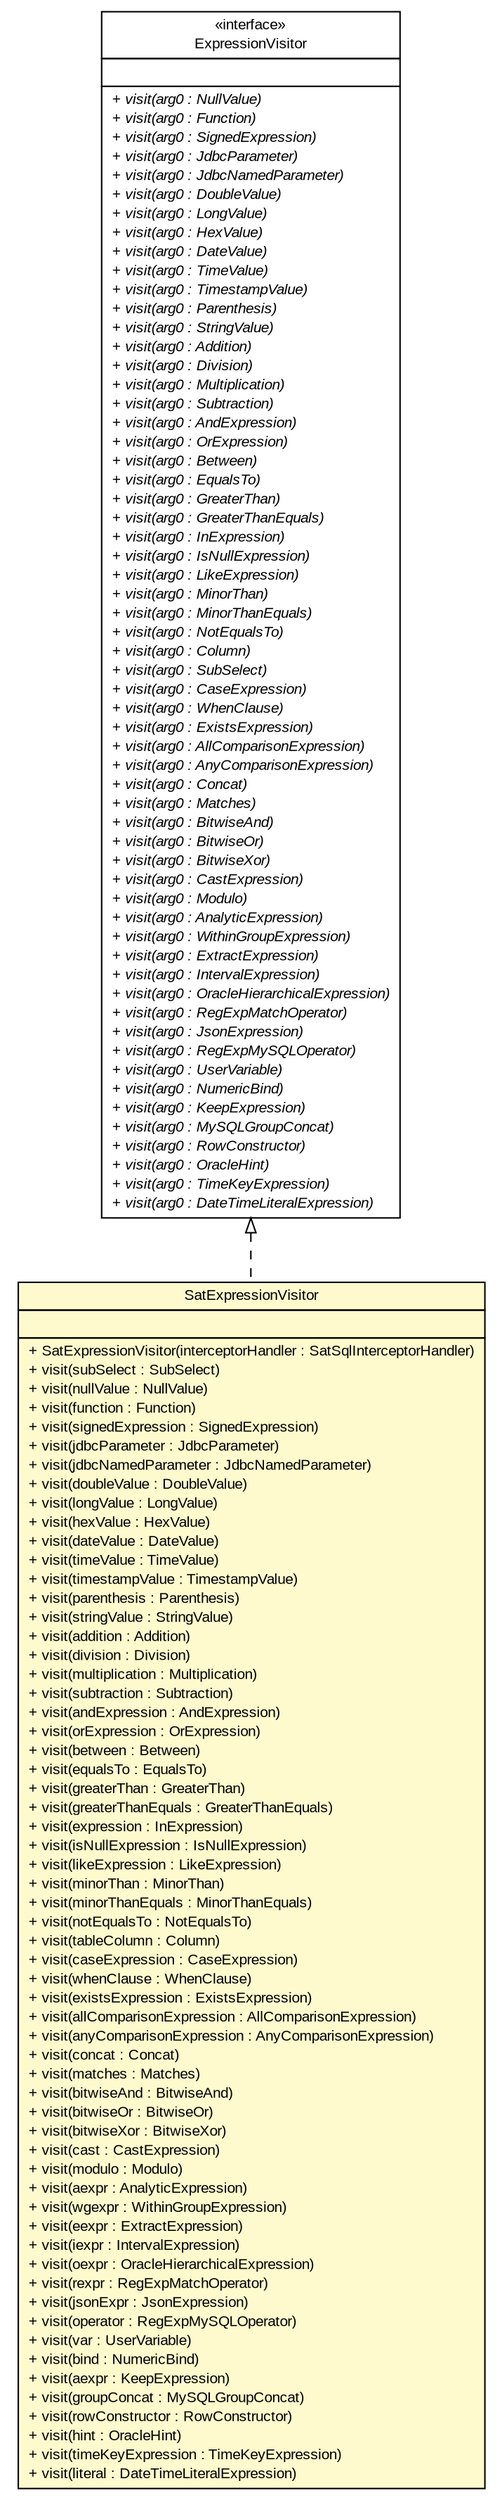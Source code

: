#!/usr/local/bin/dot
#
# Class diagram 
# Generated by UMLGraph version R5_6 (http://www.umlgraph.org/)
#

digraph G {
	edge [fontname="arial",fontsize=10,labelfontname="arial",labelfontsize=10];
	node [fontname="arial",fontsize=10,shape=plaintext];
	nodesep=0.25;
	ranksep=0.5;
	// br.gov.to.sefaz.persistence.satquery.parser.jsql.visitor.SatExpressionVisitor
	c15658 [label=<<table title="br.gov.to.sefaz.persistence.satquery.parser.jsql.visitor.SatExpressionVisitor" border="0" cellborder="1" cellspacing="0" cellpadding="2" port="p" bgcolor="lemonChiffon" href="./SatExpressionVisitor.html">
		<tr><td><table border="0" cellspacing="0" cellpadding="1">
<tr><td align="center" balign="center"> SatExpressionVisitor </td></tr>
		</table></td></tr>
		<tr><td><table border="0" cellspacing="0" cellpadding="1">
<tr><td align="left" balign="left">  </td></tr>
		</table></td></tr>
		<tr><td><table border="0" cellspacing="0" cellpadding="1">
<tr><td align="left" balign="left"> + SatExpressionVisitor(interceptorHandler : SatSqlInterceptorHandler) </td></tr>
<tr><td align="left" balign="left"> + visit(subSelect : SubSelect) </td></tr>
<tr><td align="left" balign="left"> + visit(nullValue : NullValue) </td></tr>
<tr><td align="left" balign="left"> + visit(function : Function) </td></tr>
<tr><td align="left" balign="left"> + visit(signedExpression : SignedExpression) </td></tr>
<tr><td align="left" balign="left"> + visit(jdbcParameter : JdbcParameter) </td></tr>
<tr><td align="left" balign="left"> + visit(jdbcNamedParameter : JdbcNamedParameter) </td></tr>
<tr><td align="left" balign="left"> + visit(doubleValue : DoubleValue) </td></tr>
<tr><td align="left" balign="left"> + visit(longValue : LongValue) </td></tr>
<tr><td align="left" balign="left"> + visit(hexValue : HexValue) </td></tr>
<tr><td align="left" balign="left"> + visit(dateValue : DateValue) </td></tr>
<tr><td align="left" balign="left"> + visit(timeValue : TimeValue) </td></tr>
<tr><td align="left" balign="left"> + visit(timestampValue : TimestampValue) </td></tr>
<tr><td align="left" balign="left"> + visit(parenthesis : Parenthesis) </td></tr>
<tr><td align="left" balign="left"> + visit(stringValue : StringValue) </td></tr>
<tr><td align="left" balign="left"> + visit(addition : Addition) </td></tr>
<tr><td align="left" balign="left"> + visit(division : Division) </td></tr>
<tr><td align="left" balign="left"> + visit(multiplication : Multiplication) </td></tr>
<tr><td align="left" balign="left"> + visit(subtraction : Subtraction) </td></tr>
<tr><td align="left" balign="left"> + visit(andExpression : AndExpression) </td></tr>
<tr><td align="left" balign="left"> + visit(orExpression : OrExpression) </td></tr>
<tr><td align="left" balign="left"> + visit(between : Between) </td></tr>
<tr><td align="left" balign="left"> + visit(equalsTo : EqualsTo) </td></tr>
<tr><td align="left" balign="left"> + visit(greaterThan : GreaterThan) </td></tr>
<tr><td align="left" balign="left"> + visit(greaterThanEquals : GreaterThanEquals) </td></tr>
<tr><td align="left" balign="left"> + visit(expression : InExpression) </td></tr>
<tr><td align="left" balign="left"> + visit(isNullExpression : IsNullExpression) </td></tr>
<tr><td align="left" balign="left"> + visit(likeExpression : LikeExpression) </td></tr>
<tr><td align="left" balign="left"> + visit(minorThan : MinorThan) </td></tr>
<tr><td align="left" balign="left"> + visit(minorThanEquals : MinorThanEquals) </td></tr>
<tr><td align="left" balign="left"> + visit(notEqualsTo : NotEqualsTo) </td></tr>
<tr><td align="left" balign="left"> + visit(tableColumn : Column) </td></tr>
<tr><td align="left" balign="left"> + visit(caseExpression : CaseExpression) </td></tr>
<tr><td align="left" balign="left"> + visit(whenClause : WhenClause) </td></tr>
<tr><td align="left" balign="left"> + visit(existsExpression : ExistsExpression) </td></tr>
<tr><td align="left" balign="left"> + visit(allComparisonExpression : AllComparisonExpression) </td></tr>
<tr><td align="left" balign="left"> + visit(anyComparisonExpression : AnyComparisonExpression) </td></tr>
<tr><td align="left" balign="left"> + visit(concat : Concat) </td></tr>
<tr><td align="left" balign="left"> + visit(matches : Matches) </td></tr>
<tr><td align="left" balign="left"> + visit(bitwiseAnd : BitwiseAnd) </td></tr>
<tr><td align="left" balign="left"> + visit(bitwiseOr : BitwiseOr) </td></tr>
<tr><td align="left" balign="left"> + visit(bitwiseXor : BitwiseXor) </td></tr>
<tr><td align="left" balign="left"> + visit(cast : CastExpression) </td></tr>
<tr><td align="left" balign="left"> + visit(modulo : Modulo) </td></tr>
<tr><td align="left" balign="left"> + visit(aexpr : AnalyticExpression) </td></tr>
<tr><td align="left" balign="left"> + visit(wgexpr : WithinGroupExpression) </td></tr>
<tr><td align="left" balign="left"> + visit(eexpr : ExtractExpression) </td></tr>
<tr><td align="left" balign="left"> + visit(iexpr : IntervalExpression) </td></tr>
<tr><td align="left" balign="left"> + visit(oexpr : OracleHierarchicalExpression) </td></tr>
<tr><td align="left" balign="left"> + visit(rexpr : RegExpMatchOperator) </td></tr>
<tr><td align="left" balign="left"> + visit(jsonExpr : JsonExpression) </td></tr>
<tr><td align="left" balign="left"> + visit(operator : RegExpMySQLOperator) </td></tr>
<tr><td align="left" balign="left"> + visit(var : UserVariable) </td></tr>
<tr><td align="left" balign="left"> + visit(bind : NumericBind) </td></tr>
<tr><td align="left" balign="left"> + visit(aexpr : KeepExpression) </td></tr>
<tr><td align="left" balign="left"> + visit(groupConcat : MySQLGroupConcat) </td></tr>
<tr><td align="left" balign="left"> + visit(rowConstructor : RowConstructor) </td></tr>
<tr><td align="left" balign="left"> + visit(hint : OracleHint) </td></tr>
<tr><td align="left" balign="left"> + visit(timeKeyExpression : TimeKeyExpression) </td></tr>
<tr><td align="left" balign="left"> + visit(literal : DateTimeLiteralExpression) </td></tr>
		</table></td></tr>
		</table>>, URL="./SatExpressionVisitor.html", fontname="arial", fontcolor="black", fontsize=10.0];
	//br.gov.to.sefaz.persistence.satquery.parser.jsql.visitor.SatExpressionVisitor implements net.sf.jsqlparser.expression.ExpressionVisitor
	c15665:p -> c15658:p [dir=back,arrowtail=empty,style=dashed];
	// net.sf.jsqlparser.expression.ExpressionVisitor
	c15665 [label=<<table title="net.sf.jsqlparser.expression.ExpressionVisitor" border="0" cellborder="1" cellspacing="0" cellpadding="2" port="p" href="http://java.sun.com/j2se/1.4.2/docs/api/net/sf/jsqlparser/expression/ExpressionVisitor.html">
		<tr><td><table border="0" cellspacing="0" cellpadding="1">
<tr><td align="center" balign="center"> &#171;interface&#187; </td></tr>
<tr><td align="center" balign="center"> ExpressionVisitor </td></tr>
		</table></td></tr>
		<tr><td><table border="0" cellspacing="0" cellpadding="1">
<tr><td align="left" balign="left">  </td></tr>
		</table></td></tr>
		<tr><td><table border="0" cellspacing="0" cellpadding="1">
<tr><td align="left" balign="left"><font face="arial italic" point-size="10.0"> + visit(arg0 : NullValue) </font></td></tr>
<tr><td align="left" balign="left"><font face="arial italic" point-size="10.0"> + visit(arg0 : Function) </font></td></tr>
<tr><td align="left" balign="left"><font face="arial italic" point-size="10.0"> + visit(arg0 : SignedExpression) </font></td></tr>
<tr><td align="left" balign="left"><font face="arial italic" point-size="10.0"> + visit(arg0 : JdbcParameter) </font></td></tr>
<tr><td align="left" balign="left"><font face="arial italic" point-size="10.0"> + visit(arg0 : JdbcNamedParameter) </font></td></tr>
<tr><td align="left" balign="left"><font face="arial italic" point-size="10.0"> + visit(arg0 : DoubleValue) </font></td></tr>
<tr><td align="left" balign="left"><font face="arial italic" point-size="10.0"> + visit(arg0 : LongValue) </font></td></tr>
<tr><td align="left" balign="left"><font face="arial italic" point-size="10.0"> + visit(arg0 : HexValue) </font></td></tr>
<tr><td align="left" balign="left"><font face="arial italic" point-size="10.0"> + visit(arg0 : DateValue) </font></td></tr>
<tr><td align="left" balign="left"><font face="arial italic" point-size="10.0"> + visit(arg0 : TimeValue) </font></td></tr>
<tr><td align="left" balign="left"><font face="arial italic" point-size="10.0"> + visit(arg0 : TimestampValue) </font></td></tr>
<tr><td align="left" balign="left"><font face="arial italic" point-size="10.0"> + visit(arg0 : Parenthesis) </font></td></tr>
<tr><td align="left" balign="left"><font face="arial italic" point-size="10.0"> + visit(arg0 : StringValue) </font></td></tr>
<tr><td align="left" balign="left"><font face="arial italic" point-size="10.0"> + visit(arg0 : Addition) </font></td></tr>
<tr><td align="left" balign="left"><font face="arial italic" point-size="10.0"> + visit(arg0 : Division) </font></td></tr>
<tr><td align="left" balign="left"><font face="arial italic" point-size="10.0"> + visit(arg0 : Multiplication) </font></td></tr>
<tr><td align="left" balign="left"><font face="arial italic" point-size="10.0"> + visit(arg0 : Subtraction) </font></td></tr>
<tr><td align="left" balign="left"><font face="arial italic" point-size="10.0"> + visit(arg0 : AndExpression) </font></td></tr>
<tr><td align="left" balign="left"><font face="arial italic" point-size="10.0"> + visit(arg0 : OrExpression) </font></td></tr>
<tr><td align="left" balign="left"><font face="arial italic" point-size="10.0"> + visit(arg0 : Between) </font></td></tr>
<tr><td align="left" balign="left"><font face="arial italic" point-size="10.0"> + visit(arg0 : EqualsTo) </font></td></tr>
<tr><td align="left" balign="left"><font face="arial italic" point-size="10.0"> + visit(arg0 : GreaterThan) </font></td></tr>
<tr><td align="left" balign="left"><font face="arial italic" point-size="10.0"> + visit(arg0 : GreaterThanEquals) </font></td></tr>
<tr><td align="left" balign="left"><font face="arial italic" point-size="10.0"> + visit(arg0 : InExpression) </font></td></tr>
<tr><td align="left" balign="left"><font face="arial italic" point-size="10.0"> + visit(arg0 : IsNullExpression) </font></td></tr>
<tr><td align="left" balign="left"><font face="arial italic" point-size="10.0"> + visit(arg0 : LikeExpression) </font></td></tr>
<tr><td align="left" balign="left"><font face="arial italic" point-size="10.0"> + visit(arg0 : MinorThan) </font></td></tr>
<tr><td align="left" balign="left"><font face="arial italic" point-size="10.0"> + visit(arg0 : MinorThanEquals) </font></td></tr>
<tr><td align="left" balign="left"><font face="arial italic" point-size="10.0"> + visit(arg0 : NotEqualsTo) </font></td></tr>
<tr><td align="left" balign="left"><font face="arial italic" point-size="10.0"> + visit(arg0 : Column) </font></td></tr>
<tr><td align="left" balign="left"><font face="arial italic" point-size="10.0"> + visit(arg0 : SubSelect) </font></td></tr>
<tr><td align="left" balign="left"><font face="arial italic" point-size="10.0"> + visit(arg0 : CaseExpression) </font></td></tr>
<tr><td align="left" balign="left"><font face="arial italic" point-size="10.0"> + visit(arg0 : WhenClause) </font></td></tr>
<tr><td align="left" balign="left"><font face="arial italic" point-size="10.0"> + visit(arg0 : ExistsExpression) </font></td></tr>
<tr><td align="left" balign="left"><font face="arial italic" point-size="10.0"> + visit(arg0 : AllComparisonExpression) </font></td></tr>
<tr><td align="left" balign="left"><font face="arial italic" point-size="10.0"> + visit(arg0 : AnyComparisonExpression) </font></td></tr>
<tr><td align="left" balign="left"><font face="arial italic" point-size="10.0"> + visit(arg0 : Concat) </font></td></tr>
<tr><td align="left" balign="left"><font face="arial italic" point-size="10.0"> + visit(arg0 : Matches) </font></td></tr>
<tr><td align="left" balign="left"><font face="arial italic" point-size="10.0"> + visit(arg0 : BitwiseAnd) </font></td></tr>
<tr><td align="left" balign="left"><font face="arial italic" point-size="10.0"> + visit(arg0 : BitwiseOr) </font></td></tr>
<tr><td align="left" balign="left"><font face="arial italic" point-size="10.0"> + visit(arg0 : BitwiseXor) </font></td></tr>
<tr><td align="left" balign="left"><font face="arial italic" point-size="10.0"> + visit(arg0 : CastExpression) </font></td></tr>
<tr><td align="left" balign="left"><font face="arial italic" point-size="10.0"> + visit(arg0 : Modulo) </font></td></tr>
<tr><td align="left" balign="left"><font face="arial italic" point-size="10.0"> + visit(arg0 : AnalyticExpression) </font></td></tr>
<tr><td align="left" balign="left"><font face="arial italic" point-size="10.0"> + visit(arg0 : WithinGroupExpression) </font></td></tr>
<tr><td align="left" balign="left"><font face="arial italic" point-size="10.0"> + visit(arg0 : ExtractExpression) </font></td></tr>
<tr><td align="left" balign="left"><font face="arial italic" point-size="10.0"> + visit(arg0 : IntervalExpression) </font></td></tr>
<tr><td align="left" balign="left"><font face="arial italic" point-size="10.0"> + visit(arg0 : OracleHierarchicalExpression) </font></td></tr>
<tr><td align="left" balign="left"><font face="arial italic" point-size="10.0"> + visit(arg0 : RegExpMatchOperator) </font></td></tr>
<tr><td align="left" balign="left"><font face="arial italic" point-size="10.0"> + visit(arg0 : JsonExpression) </font></td></tr>
<tr><td align="left" balign="left"><font face="arial italic" point-size="10.0"> + visit(arg0 : RegExpMySQLOperator) </font></td></tr>
<tr><td align="left" balign="left"><font face="arial italic" point-size="10.0"> + visit(arg0 : UserVariable) </font></td></tr>
<tr><td align="left" balign="left"><font face="arial italic" point-size="10.0"> + visit(arg0 : NumericBind) </font></td></tr>
<tr><td align="left" balign="left"><font face="arial italic" point-size="10.0"> + visit(arg0 : KeepExpression) </font></td></tr>
<tr><td align="left" balign="left"><font face="arial italic" point-size="10.0"> + visit(arg0 : MySQLGroupConcat) </font></td></tr>
<tr><td align="left" balign="left"><font face="arial italic" point-size="10.0"> + visit(arg0 : RowConstructor) </font></td></tr>
<tr><td align="left" balign="left"><font face="arial italic" point-size="10.0"> + visit(arg0 : OracleHint) </font></td></tr>
<tr><td align="left" balign="left"><font face="arial italic" point-size="10.0"> + visit(arg0 : TimeKeyExpression) </font></td></tr>
<tr><td align="left" balign="left"><font face="arial italic" point-size="10.0"> + visit(arg0 : DateTimeLiteralExpression) </font></td></tr>
		</table></td></tr>
		</table>>, URL="http://java.sun.com/j2se/1.4.2/docs/api/net/sf/jsqlparser/expression/ExpressionVisitor.html", fontname="arial", fontcolor="black", fontsize=10.0];
}

